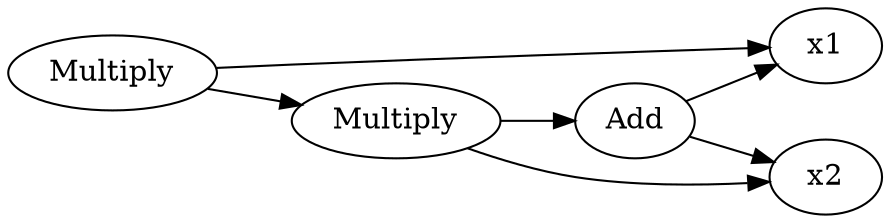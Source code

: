// test
digraph graph2 {
	rankdir=LR
	140436640956160 [label=Multiply]
	140436640505472 [label=x1]
	140436640956160 -> 140436640505472
	140436508213616 [label=Multiply]
	140436640956160 -> 140436508213616
	140436511168528 [label=x2]
	140436508213616 -> 140436511168528
	140436511231632 [label=Add]
	140436508213616 -> 140436511231632
	140436640505472 [label=x1]
	140436511231632 -> 140436640505472
	140436511168528 [label=x2]
	140436511231632 -> 140436511168528
}
